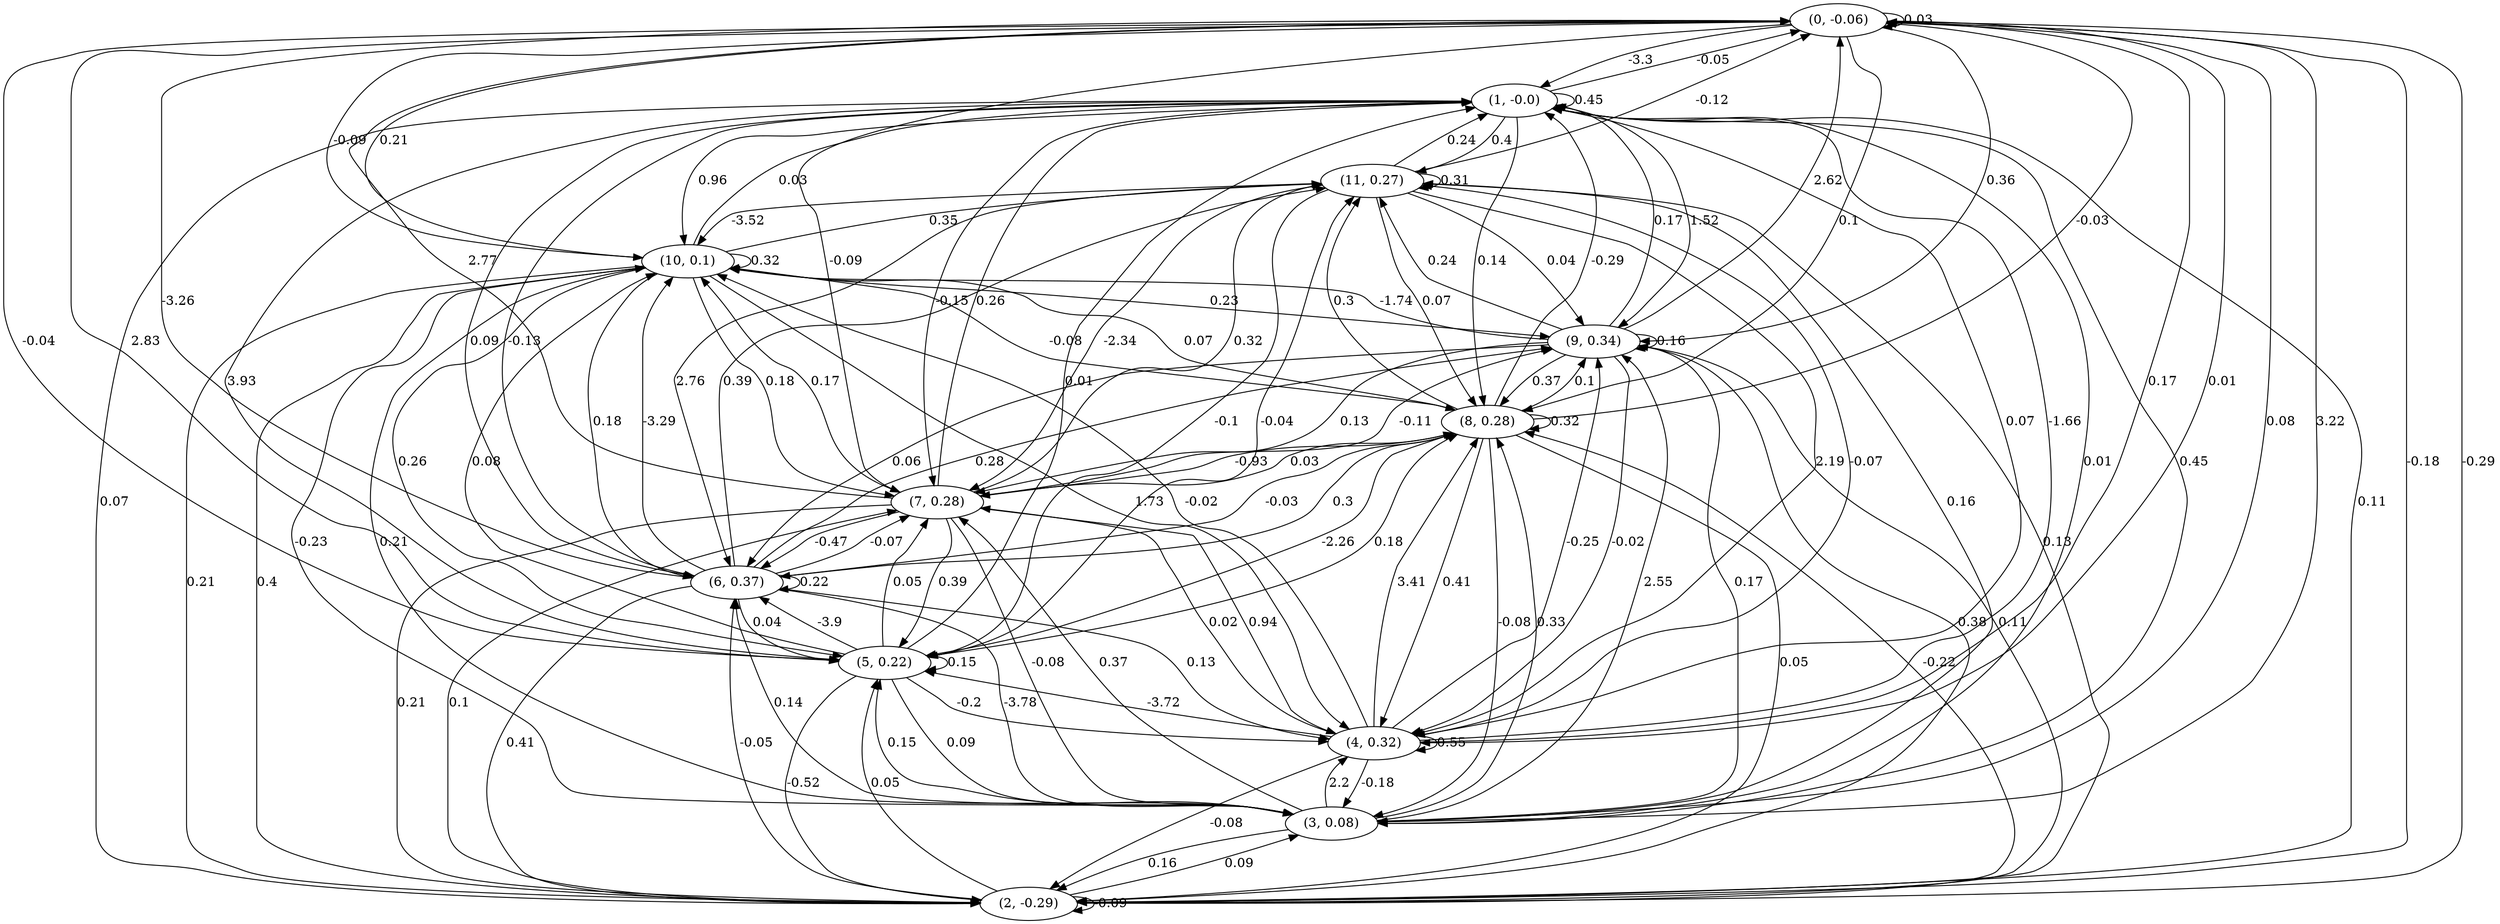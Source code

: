 digraph {
    0 [ label = "(0, -0.06)" ]
    1 [ label = "(1, -0.0)" ]
    2 [ label = "(2, -0.29)" ]
    3 [ label = "(3, 0.08)" ]
    4 [ label = "(4, 0.32)" ]
    5 [ label = "(5, 0.22)" ]
    6 [ label = "(6, 0.37)" ]
    7 [ label = "(7, 0.28)" ]
    8 [ label = "(8, 0.28)" ]
    9 [ label = "(9, 0.34)" ]
    10 [ label = "(10, 0.1)" ]
    11 [ label = "(11, 0.27)" ]
    0 -> 0 [ label = "0.03" ]
    1 -> 1 [ label = "0.45" ]
    2 -> 2 [ label = "-0.09" ]
    4 -> 4 [ label = "0.55" ]
    5 -> 5 [ label = "0.15" ]
    6 -> 6 [ label = "0.22" ]
    8 -> 8 [ label = "0.32" ]
    9 -> 9 [ label = "0.16" ]
    10 -> 10 [ label = "0.32" ]
    11 -> 11 [ label = "0.31" ]
    1 -> 0 [ label = "-0.05" ]
    2 -> 0 [ label = "-0.29" ]
    3 -> 0 [ label = "3.22" ]
    4 -> 0 [ label = "0.17" ]
    5 -> 0 [ label = "2.83" ]
    6 -> 0 [ label = "-3.26" ]
    7 -> 0 [ label = "2.77" ]
    8 -> 0 [ label = "-0.03" ]
    9 -> 0 [ label = "2.62" ]
    10 -> 0 [ label = "0.21" ]
    11 -> 0 [ label = "-0.12" ]
    0 -> 1 [ label = "-3.3" ]
    2 -> 1 [ label = "0.11" ]
    3 -> 1 [ label = "0.01" ]
    4 -> 1 [ label = "-1.66" ]
    5 -> 1 [ label = "0.01" ]
    6 -> 1 [ label = "-0.13" ]
    7 -> 1 [ label = "0.26" ]
    8 -> 1 [ label = "-0.29" ]
    9 -> 1 [ label = "0.17" ]
    10 -> 1 [ label = "0.03" ]
    11 -> 1 [ label = "0.24" ]
    0 -> 2 [ label = "-0.18" ]
    1 -> 2 [ label = "0.07" ]
    3 -> 2 [ label = "0.16" ]
    4 -> 2 [ label = "-0.08" ]
    5 -> 2 [ label = "-0.52" ]
    6 -> 2 [ label = "0.41" ]
    7 -> 2 [ label = "0.21" ]
    8 -> 2 [ label = "0.05" ]
    9 -> 2 [ label = "0.38" ]
    10 -> 2 [ label = "0.21" ]
    0 -> 3 [ label = "0.08" ]
    1 -> 3 [ label = "0.45" ]
    2 -> 3 [ label = "0.09" ]
    4 -> 3 [ label = "-0.18" ]
    5 -> 3 [ label = "0.09" ]
    6 -> 3 [ label = "-3.78" ]
    7 -> 3 [ label = "-0.08" ]
    8 -> 3 [ label = "-0.08" ]
    9 -> 3 [ label = "0.17" ]
    10 -> 3 [ label = "-0.23" ]
    0 -> 4 [ label = "0.01" ]
    1 -> 4 [ label = "0.07" ]
    3 -> 4 [ label = "2.2" ]
    5 -> 4 [ label = "-0.2" ]
    6 -> 4 [ label = "0.13" ]
    7 -> 4 [ label = "0.94" ]
    8 -> 4 [ label = "0.41" ]
    9 -> 4 [ label = "-0.02" ]
    10 -> 4 [ label = "1.73" ]
    11 -> 4 [ label = "2.19" ]
    0 -> 5 [ label = "-0.04" ]
    1 -> 5 [ label = "3.93" ]
    2 -> 5 [ label = "0.05" ]
    3 -> 5 [ label = "0.15" ]
    4 -> 5 [ label = "-3.72" ]
    6 -> 5 [ label = "0.04" ]
    7 -> 5 [ label = "0.39" ]
    8 -> 5 [ label = "-2.26" ]
    10 -> 5 [ label = "0.26" ]
    11 -> 5 [ label = "-0.1" ]
    1 -> 6 [ label = "0.09" ]
    2 -> 6 [ label = "-0.05" ]
    3 -> 6 [ label = "0.14" ]
    5 -> 6 [ label = "-3.9" ]
    7 -> 6 [ label = "-0.47" ]
    8 -> 6 [ label = "-0.03" ]
    9 -> 6 [ label = "0.06" ]
    10 -> 6 [ label = "0.18" ]
    11 -> 6 [ label = "2.76" ]
    0 -> 7 [ label = "-0.09" ]
    1 -> 7 [ label = "-0.15" ]
    2 -> 7 [ label = "0.1" ]
    3 -> 7 [ label = "0.37" ]
    4 -> 7 [ label = "0.02" ]
    5 -> 7 [ label = "0.05" ]
    6 -> 7 [ label = "-0.07" ]
    8 -> 7 [ label = "-0.93" ]
    9 -> 7 [ label = "0.13" ]
    10 -> 7 [ label = "0.18" ]
    11 -> 7 [ label = "-2.34" ]
    0 -> 8 [ label = "0.1" ]
    1 -> 8 [ label = "0.14" ]
    2 -> 8 [ label = "-0.22" ]
    3 -> 8 [ label = "0.33" ]
    4 -> 8 [ label = "3.41" ]
    5 -> 8 [ label = "0.18" ]
    6 -> 8 [ label = "0.3" ]
    7 -> 8 [ label = "0.03" ]
    9 -> 8 [ label = "0.37" ]
    10 -> 8 [ label = "-0.08" ]
    11 -> 8 [ label = "0.07" ]
    0 -> 9 [ label = "0.36" ]
    1 -> 9 [ label = "1.52" ]
    2 -> 9 [ label = "0.11" ]
    3 -> 9 [ label = "2.55" ]
    4 -> 9 [ label = "-0.25" ]
    6 -> 9 [ label = "0.28" ]
    7 -> 9 [ label = "-0.11" ]
    8 -> 9 [ label = "0.1" ]
    10 -> 9 [ label = "0.23" ]
    11 -> 9 [ label = "0.04" ]
    0 -> 10 [ label = "-0.09" ]
    1 -> 10 [ label = "0.96" ]
    2 -> 10 [ label = "0.4" ]
    3 -> 10 [ label = "0.21" ]
    4 -> 10 [ label = "-0.02" ]
    5 -> 10 [ label = "0.08" ]
    6 -> 10 [ label = "-3.29" ]
    7 -> 10 [ label = "0.17" ]
    8 -> 10 [ label = "0.07" ]
    9 -> 10 [ label = "-1.74" ]
    11 -> 10 [ label = "-3.52" ]
    1 -> 11 [ label = "0.4" ]
    2 -> 11 [ label = "0.13" ]
    3 -> 11 [ label = "0.16" ]
    4 -> 11 [ label = "-0.07" ]
    5 -> 11 [ label = "-0.04" ]
    6 -> 11 [ label = "0.39" ]
    7 -> 11 [ label = "0.32" ]
    8 -> 11 [ label = "0.3" ]
    9 -> 11 [ label = "0.24" ]
    10 -> 11 [ label = "0.35" ]
}

